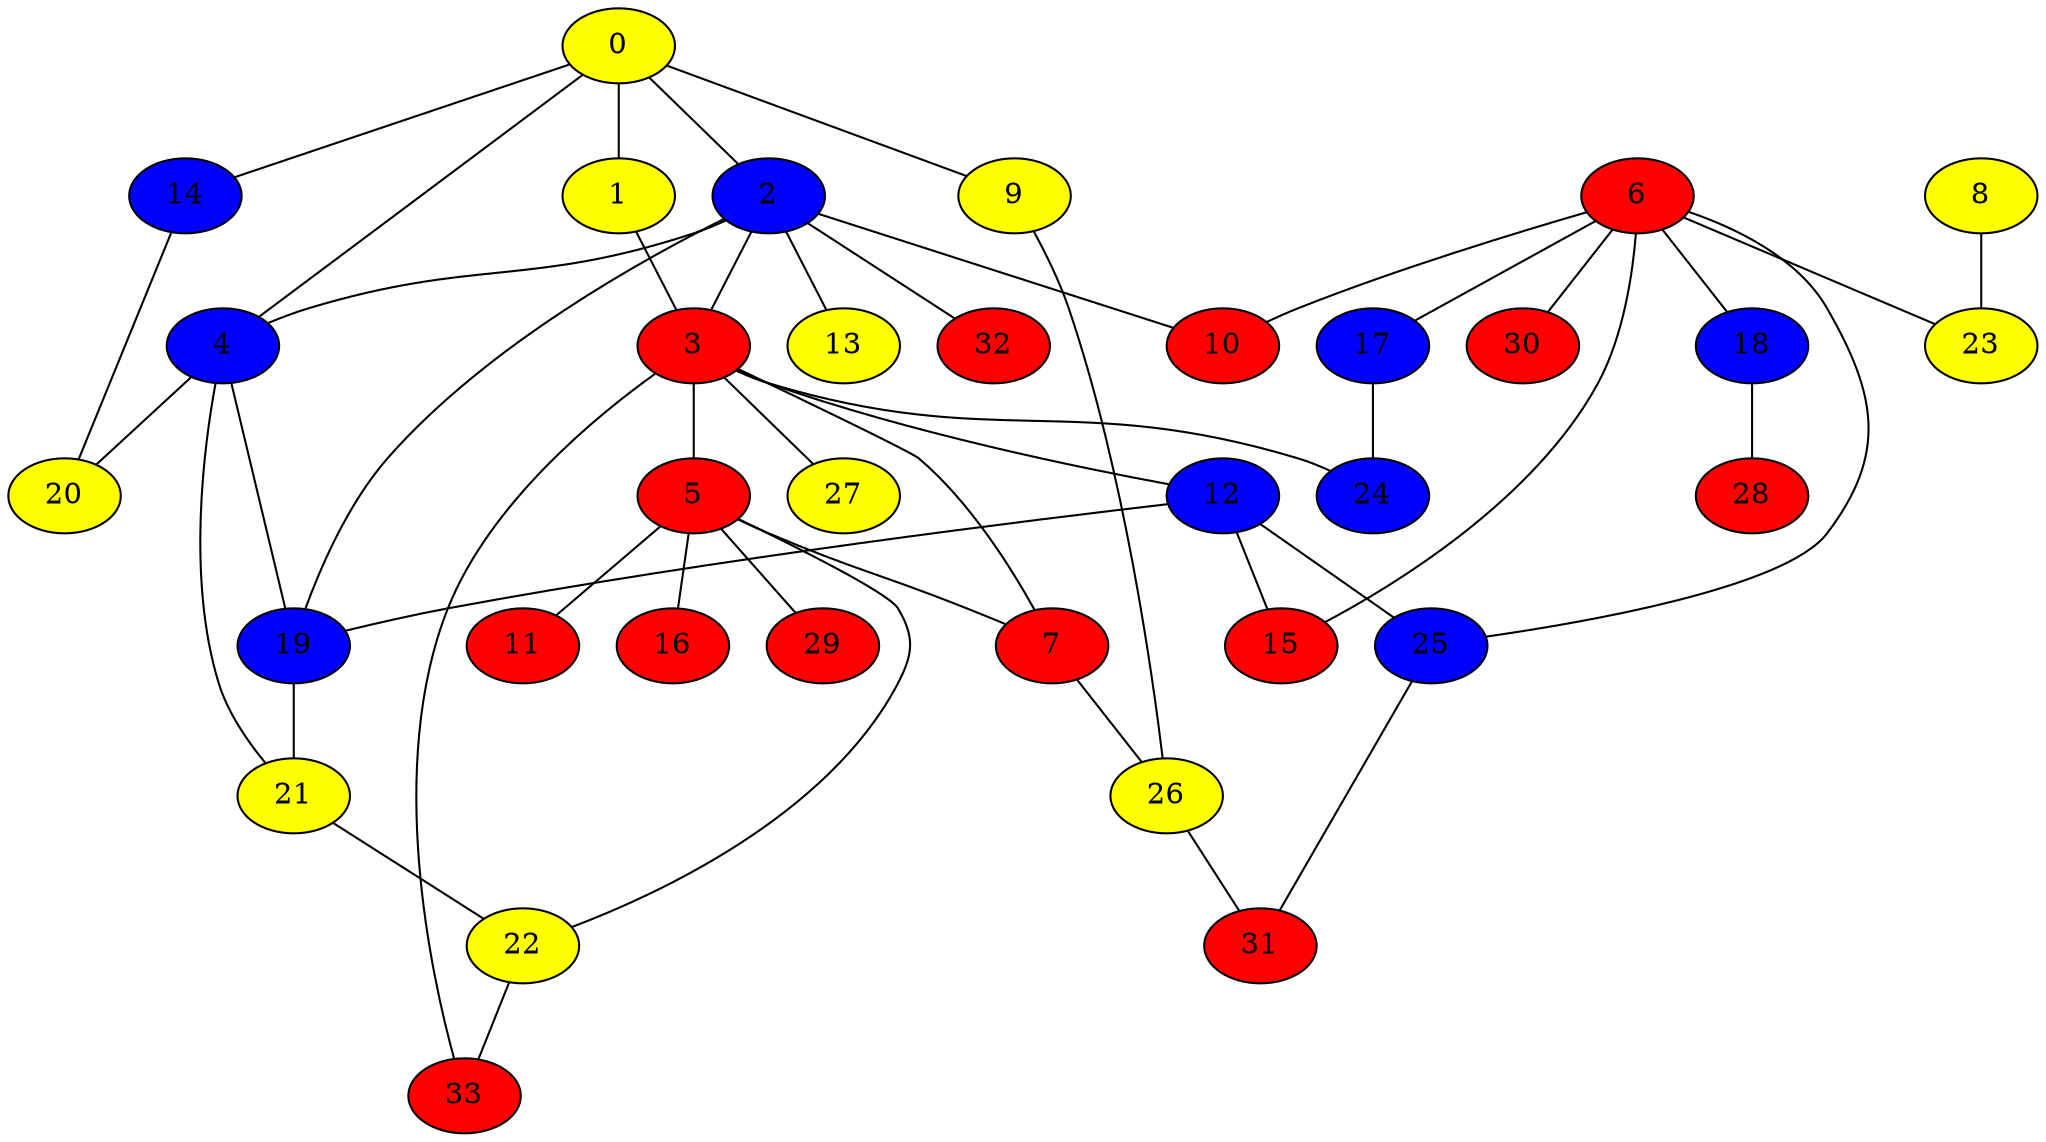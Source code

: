 graph {
0 [style = filled fillcolor = yellow];
1 [style = filled fillcolor = yellow];
2 [style = filled fillcolor = blue];
3 [style = filled fillcolor = red];
4 [style = filled fillcolor = blue];
5 [style = filled fillcolor = red];
6 [style = filled fillcolor = red];
7 [style = filled fillcolor = red];
8 [style = filled fillcolor = yellow];
9 [style = filled fillcolor = yellow];
10 [style = filled fillcolor = red];
11 [style = filled fillcolor = red];
12 [style = filled fillcolor = blue];
13 [style = filled fillcolor = yellow];
14 [style = filled fillcolor = blue];
15 [style = filled fillcolor = red];
16 [style = filled fillcolor = red];
17 [style = filled fillcolor = blue];
18 [style = filled fillcolor = blue];
19 [style = filled fillcolor = blue];
20 [style = filled fillcolor = yellow];
21 [style = filled fillcolor = yellow];
22 [style = filled fillcolor = yellow];
23 [style = filled fillcolor = yellow];
24 [style = filled fillcolor = blue];
25 [style = filled fillcolor = blue];
26 [style = filled fillcolor = yellow];
27 [style = filled fillcolor = yellow];
28 [style = filled fillcolor = red];
29 [style = filled fillcolor = red];
30 [style = filled fillcolor = red];
31 [style = filled fillcolor = red];
32 [style = filled fillcolor = red];
33 [style = filled fillcolor = red];
0 -- 2;
0 -- 1;
0 -- 4;
0 -- 9;
0 -- 14;
1 -- 3;
2 -- 3;
2 -- 4;
2 -- 10;
2 -- 13;
2 -- 19;
2 -- 32;
3 -- 5;
3 -- 7;
3 -- 12;
3 -- 24;
3 -- 27;
3 -- 33;
4 -- 19;
4 -- 20;
4 -- 21;
5 -- 7;
5 -- 11;
5 -- 16;
5 -- 22;
5 -- 29;
6 -- 10;
6 -- 15;
6 -- 17;
6 -- 18;
6 -- 23;
6 -- 25;
6 -- 30;
7 -- 26;
8 -- 23;
9 -- 26;
12 -- 15;
12 -- 19;
12 -- 25;
14 -- 20;
17 -- 24;
18 -- 28;
19 -- 21;
21 -- 22;
22 -- 33;
25 -- 31;
26 -- 31;
}
